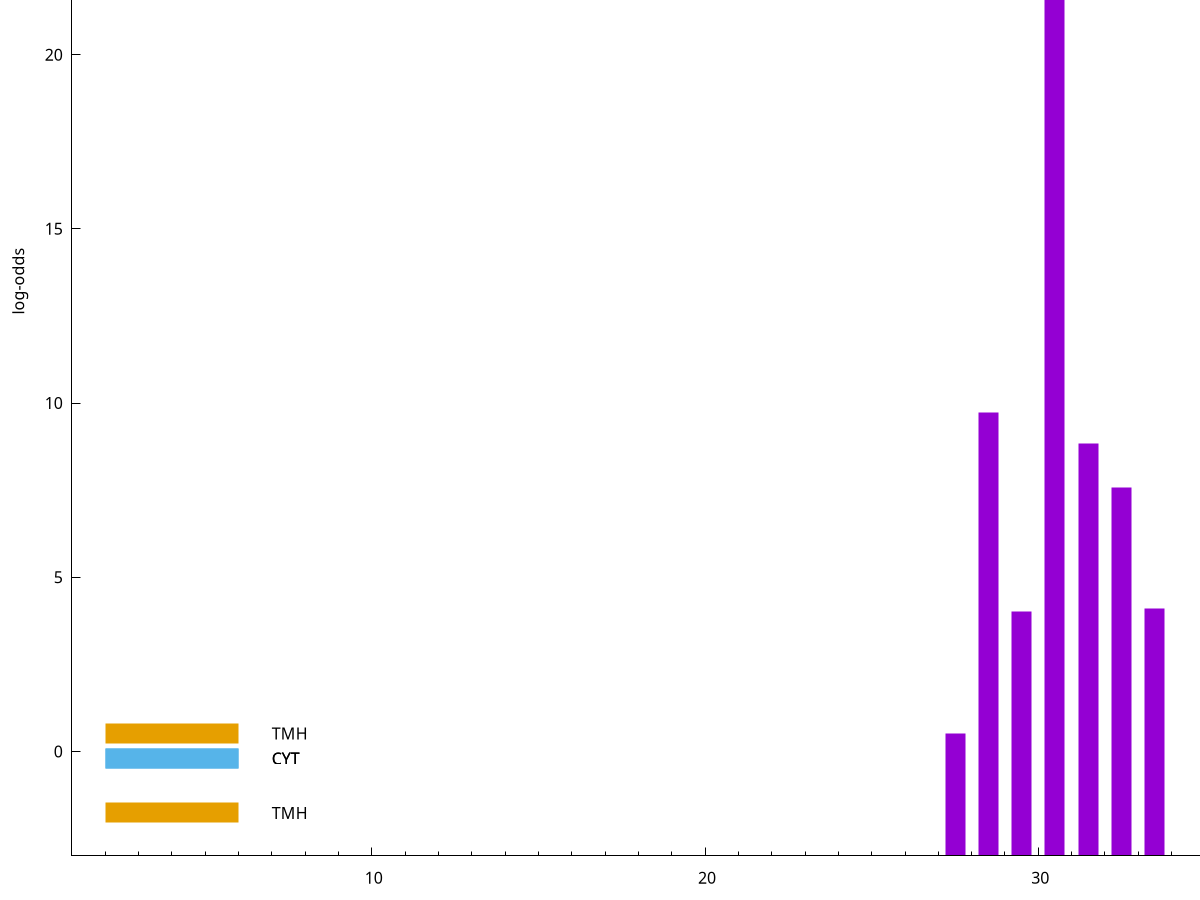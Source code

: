 set title "LipoP predictions for SRR5666568.gff"
set size 2., 1.4
set xrange [1:70] 
set mxtics 10
set yrange [-3:30]
set y2range [0:33]
set ylabel "log-odds"
set term postscript eps color solid "Helvetica" 30
set output "SRR5666568.gff140.eps"
set arrow from 2,24.1167 to 6,24.1167 nohead lt 1 lw 20
set label "SpI" at 7,24.1167
set arrow from 2,0.512061 to 6,0.512061 nohead lt 4 lw 20
set label "TMH" at 7,0.512061
set arrow from 2,-0.200913 to 6,-0.200913 nohead lt 3 lw 20
set label "CYT" at 7,-0.200913
set arrow from 2,-0.200913 to 6,-0.200913 nohead lt 3 lw 20
set label "CYT" at 7,-0.200913
set arrow from 2,-1.7673 to 6,-1.7673 nohead lt 4 lw 20
set label "TMH" at 7,-1.7673
set arrow from 2,24.1167 to 6,24.1167 nohead lt 1 lw 20
set label "SpI" at 7,24.1167
# NOTE: The scores below are the log-odds scores with the threshold
# NOTE: subtracted (a hack to make gnuplot make the histogram all
# NOTE: look nice).
plot "-" axes x1y2 title "" with impulses lt 1 lw 20
30.500000 27.116600
28.500000 12.722820
31.500000 11.836160
32.500000 10.582390
33.500000 7.115950
29.500000 7.028300
27.500000 3.508354
e
exit
